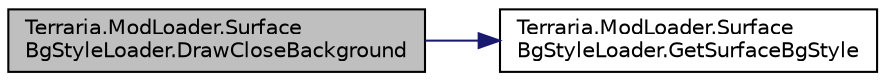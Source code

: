 digraph "Terraria.ModLoader.SurfaceBgStyleLoader.DrawCloseBackground"
{
 // LATEX_PDF_SIZE
  edge [fontname="Helvetica",fontsize="10",labelfontname="Helvetica",labelfontsize="10"];
  node [fontname="Helvetica",fontsize="10",shape=record];
  rankdir="LR";
  Node1 [label="Terraria.ModLoader.Surface\lBgStyleLoader.DrawCloseBackground",height=0.2,width=0.4,color="black", fillcolor="grey75", style="filled", fontcolor="black",tooltip=" "];
  Node1 -> Node2 [color="midnightblue",fontsize="10",style="solid",fontname="Helvetica"];
  Node2 [label="Terraria.ModLoader.Surface\lBgStyleLoader.GetSurfaceBgStyle",height=0.2,width=0.4,color="black", fillcolor="white", style="filled",URL="$class_terraria_1_1_mod_loader_1_1_surface_bg_style_loader.html#aa764a50ec9347f186eaa6be90a1d48af",tooltip="Returns the ModSurfaceBgStyle object with the given ID."];
}
